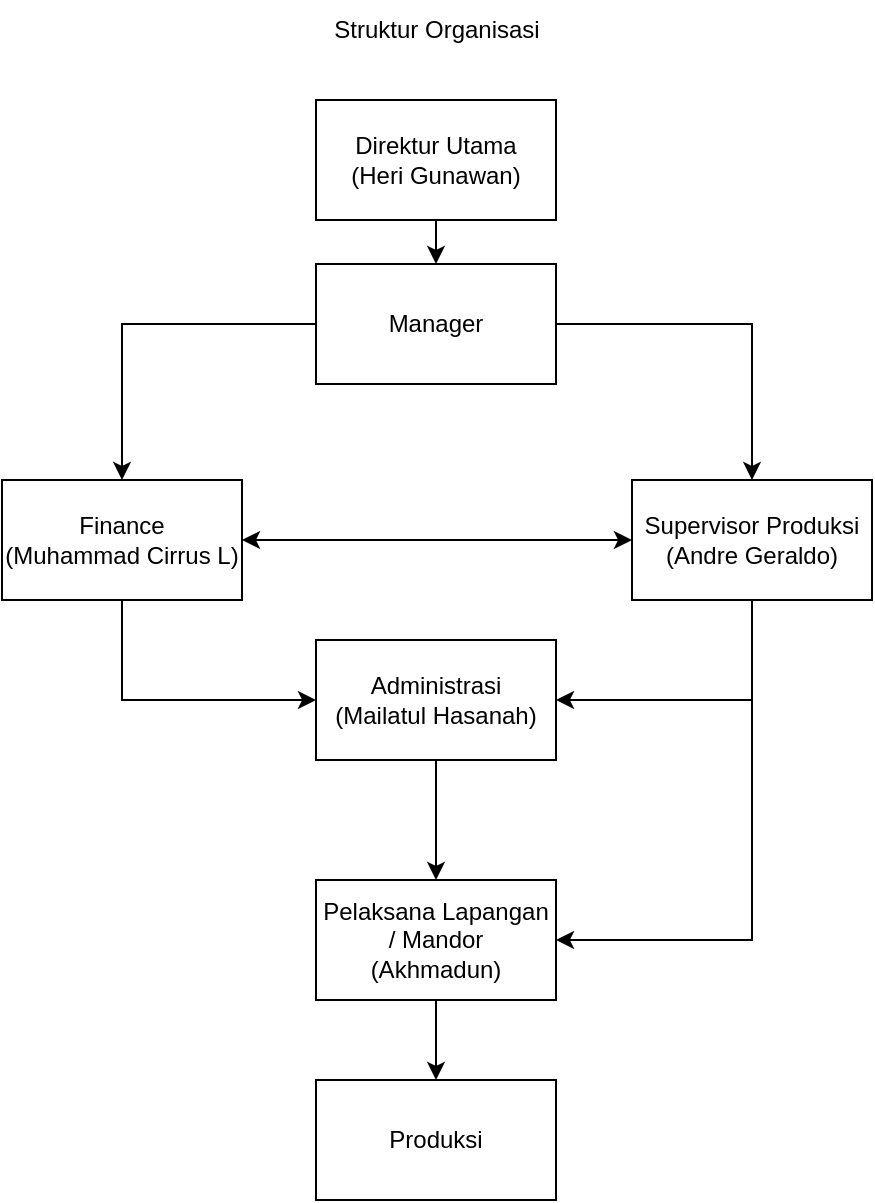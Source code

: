 <mxfile version="20.2.8" type="github">
  <diagram id="EGlG7qZjwl3XKAA-0gix" name="Page-1">
    <mxGraphModel dx="1422" dy="794" grid="1" gridSize="10" guides="1" tooltips="1" connect="1" arrows="1" fold="1" page="1" pageScale="1" pageWidth="850" pageHeight="1100" math="0" shadow="0">
      <root>
        <mxCell id="0" />
        <mxCell id="1" parent="0" />
        <mxCell id="W2vsKhYSN27dGyq-VNL_-17" style="edgeStyle=orthogonalEdgeStyle;rounded=0;orthogonalLoop=1;jettySize=auto;html=1;exitX=1;exitY=0.5;exitDx=0;exitDy=0;entryX=0.5;entryY=0;entryDx=0;entryDy=0;" parent="1" source="W2vsKhYSN27dGyq-VNL_-3" target="W2vsKhYSN27dGyq-VNL_-13" edge="1">
          <mxGeometry relative="1" as="geometry" />
        </mxCell>
        <mxCell id="W2vsKhYSN27dGyq-VNL_-18" style="edgeStyle=orthogonalEdgeStyle;rounded=0;orthogonalLoop=1;jettySize=auto;html=1;exitX=0;exitY=0.5;exitDx=0;exitDy=0;entryX=0.5;entryY=0;entryDx=0;entryDy=0;" parent="1" source="W2vsKhYSN27dGyq-VNL_-3" target="W2vsKhYSN27dGyq-VNL_-6" edge="1">
          <mxGeometry relative="1" as="geometry" />
        </mxCell>
        <mxCell id="W2vsKhYSN27dGyq-VNL_-3" value="Manager" style="rounded=0;whiteSpace=wrap;html=1;" parent="1" vertex="1">
          <mxGeometry x="365" y="162" width="120" height="60" as="geometry" />
        </mxCell>
        <mxCell id="W2vsKhYSN27dGyq-VNL_-12" style="edgeStyle=orthogonalEdgeStyle;rounded=0;orthogonalLoop=1;jettySize=auto;html=1;exitX=0.5;exitY=1;exitDx=0;exitDy=0;entryX=0;entryY=0.5;entryDx=0;entryDy=0;" parent="1" source="W2vsKhYSN27dGyq-VNL_-6" target="W2vsKhYSN27dGyq-VNL_-11" edge="1">
          <mxGeometry relative="1" as="geometry" />
        </mxCell>
        <mxCell id="W2vsKhYSN27dGyq-VNL_-6" value="Finance&lt;br&gt;(Muhammad Cirrus L)" style="rounded=0;whiteSpace=wrap;html=1;" parent="1" vertex="1">
          <mxGeometry x="208" y="270" width="120" height="60" as="geometry" />
        </mxCell>
        <mxCell id="W2vsKhYSN27dGyq-VNL_-31" style="edgeStyle=orthogonalEdgeStyle;rounded=0;orthogonalLoop=1;jettySize=auto;html=1;exitX=0.5;exitY=1;exitDx=0;exitDy=0;entryX=0.5;entryY=0;entryDx=0;entryDy=0;" parent="1" source="W2vsKhYSN27dGyq-VNL_-11" target="W2vsKhYSN27dGyq-VNL_-15" edge="1">
          <mxGeometry relative="1" as="geometry" />
        </mxCell>
        <mxCell id="W2vsKhYSN27dGyq-VNL_-11" value="Administrasi&lt;br&gt;(Mailatul Hasanah)" style="rounded=0;whiteSpace=wrap;html=1;" parent="1" vertex="1">
          <mxGeometry x="365" y="350" width="120" height="60" as="geometry" />
        </mxCell>
        <mxCell id="W2vsKhYSN27dGyq-VNL_-30" style="edgeStyle=orthogonalEdgeStyle;rounded=0;orthogonalLoop=1;jettySize=auto;html=1;exitX=0.5;exitY=1;exitDx=0;exitDy=0;entryX=1;entryY=0.5;entryDx=0;entryDy=0;" parent="1" source="W2vsKhYSN27dGyq-VNL_-13" target="W2vsKhYSN27dGyq-VNL_-11" edge="1">
          <mxGeometry relative="1" as="geometry" />
        </mxCell>
        <mxCell id="W2vsKhYSN27dGyq-VNL_-32" style="edgeStyle=orthogonalEdgeStyle;rounded=0;orthogonalLoop=1;jettySize=auto;html=1;exitX=0.5;exitY=1;exitDx=0;exitDy=0;entryX=1;entryY=0.5;entryDx=0;entryDy=0;" parent="1" source="W2vsKhYSN27dGyq-VNL_-13" target="W2vsKhYSN27dGyq-VNL_-15" edge="1">
          <mxGeometry relative="1" as="geometry" />
        </mxCell>
        <mxCell id="W2vsKhYSN27dGyq-VNL_-13" value="Supervisor Produksi&lt;br&gt;(Andre Geraldo)" style="rounded=0;whiteSpace=wrap;html=1;" parent="1" vertex="1">
          <mxGeometry x="523" y="270" width="120" height="60" as="geometry" />
        </mxCell>
        <mxCell id="W2vsKhYSN27dGyq-VNL_-26" style="edgeStyle=orthogonalEdgeStyle;rounded=0;orthogonalLoop=1;jettySize=auto;html=1;exitX=0.5;exitY=1;exitDx=0;exitDy=0;entryX=0.5;entryY=0;entryDx=0;entryDy=0;" parent="1" source="W2vsKhYSN27dGyq-VNL_-15" target="W2vsKhYSN27dGyq-VNL_-25" edge="1">
          <mxGeometry relative="1" as="geometry" />
        </mxCell>
        <mxCell id="W2vsKhYSN27dGyq-VNL_-15" value="Pelaksana Lapangan / Mandor&lt;br&gt;(Akhmadun)" style="rounded=0;whiteSpace=wrap;html=1;" parent="1" vertex="1">
          <mxGeometry x="365" y="470" width="120" height="60" as="geometry" />
        </mxCell>
        <mxCell id="W2vsKhYSN27dGyq-VNL_-20" value="" style="endArrow=classic;startArrow=classic;html=1;rounded=0;entryX=0;entryY=0.5;entryDx=0;entryDy=0;exitX=1;exitY=0.5;exitDx=0;exitDy=0;" parent="1" source="W2vsKhYSN27dGyq-VNL_-6" target="W2vsKhYSN27dGyq-VNL_-13" edge="1">
          <mxGeometry width="50" height="50" relative="1" as="geometry">
            <mxPoint x="290" y="320" as="sourcePoint" />
            <mxPoint x="340" y="270" as="targetPoint" />
          </mxGeometry>
        </mxCell>
        <mxCell id="W2vsKhYSN27dGyq-VNL_-25" value="Produksi" style="rounded=0;whiteSpace=wrap;html=1;" parent="1" vertex="1">
          <mxGeometry x="365" y="570" width="120" height="60" as="geometry" />
        </mxCell>
        <mxCell id="W2vsKhYSN27dGyq-VNL_-28" style="edgeStyle=orthogonalEdgeStyle;rounded=0;orthogonalLoop=1;jettySize=auto;html=1;exitX=0.5;exitY=1;exitDx=0;exitDy=0;entryX=0.5;entryY=0;entryDx=0;entryDy=0;" parent="1" source="W2vsKhYSN27dGyq-VNL_-27" target="W2vsKhYSN27dGyq-VNL_-3" edge="1">
          <mxGeometry relative="1" as="geometry" />
        </mxCell>
        <mxCell id="W2vsKhYSN27dGyq-VNL_-27" value="Direktur Utama&lt;br&gt;(Heri Gunawan)" style="rounded=0;whiteSpace=wrap;html=1;" parent="1" vertex="1">
          <mxGeometry x="365" y="80" width="120" height="60" as="geometry" />
        </mxCell>
        <mxCell id="W2vsKhYSN27dGyq-VNL_-33" value="Struktur Organisasi" style="text;html=1;strokeColor=none;fillColor=none;align=center;verticalAlign=middle;whiteSpace=wrap;rounded=0;" parent="1" vertex="1">
          <mxGeometry x="323" y="30" width="205" height="30" as="geometry" />
        </mxCell>
      </root>
    </mxGraphModel>
  </diagram>
</mxfile>
